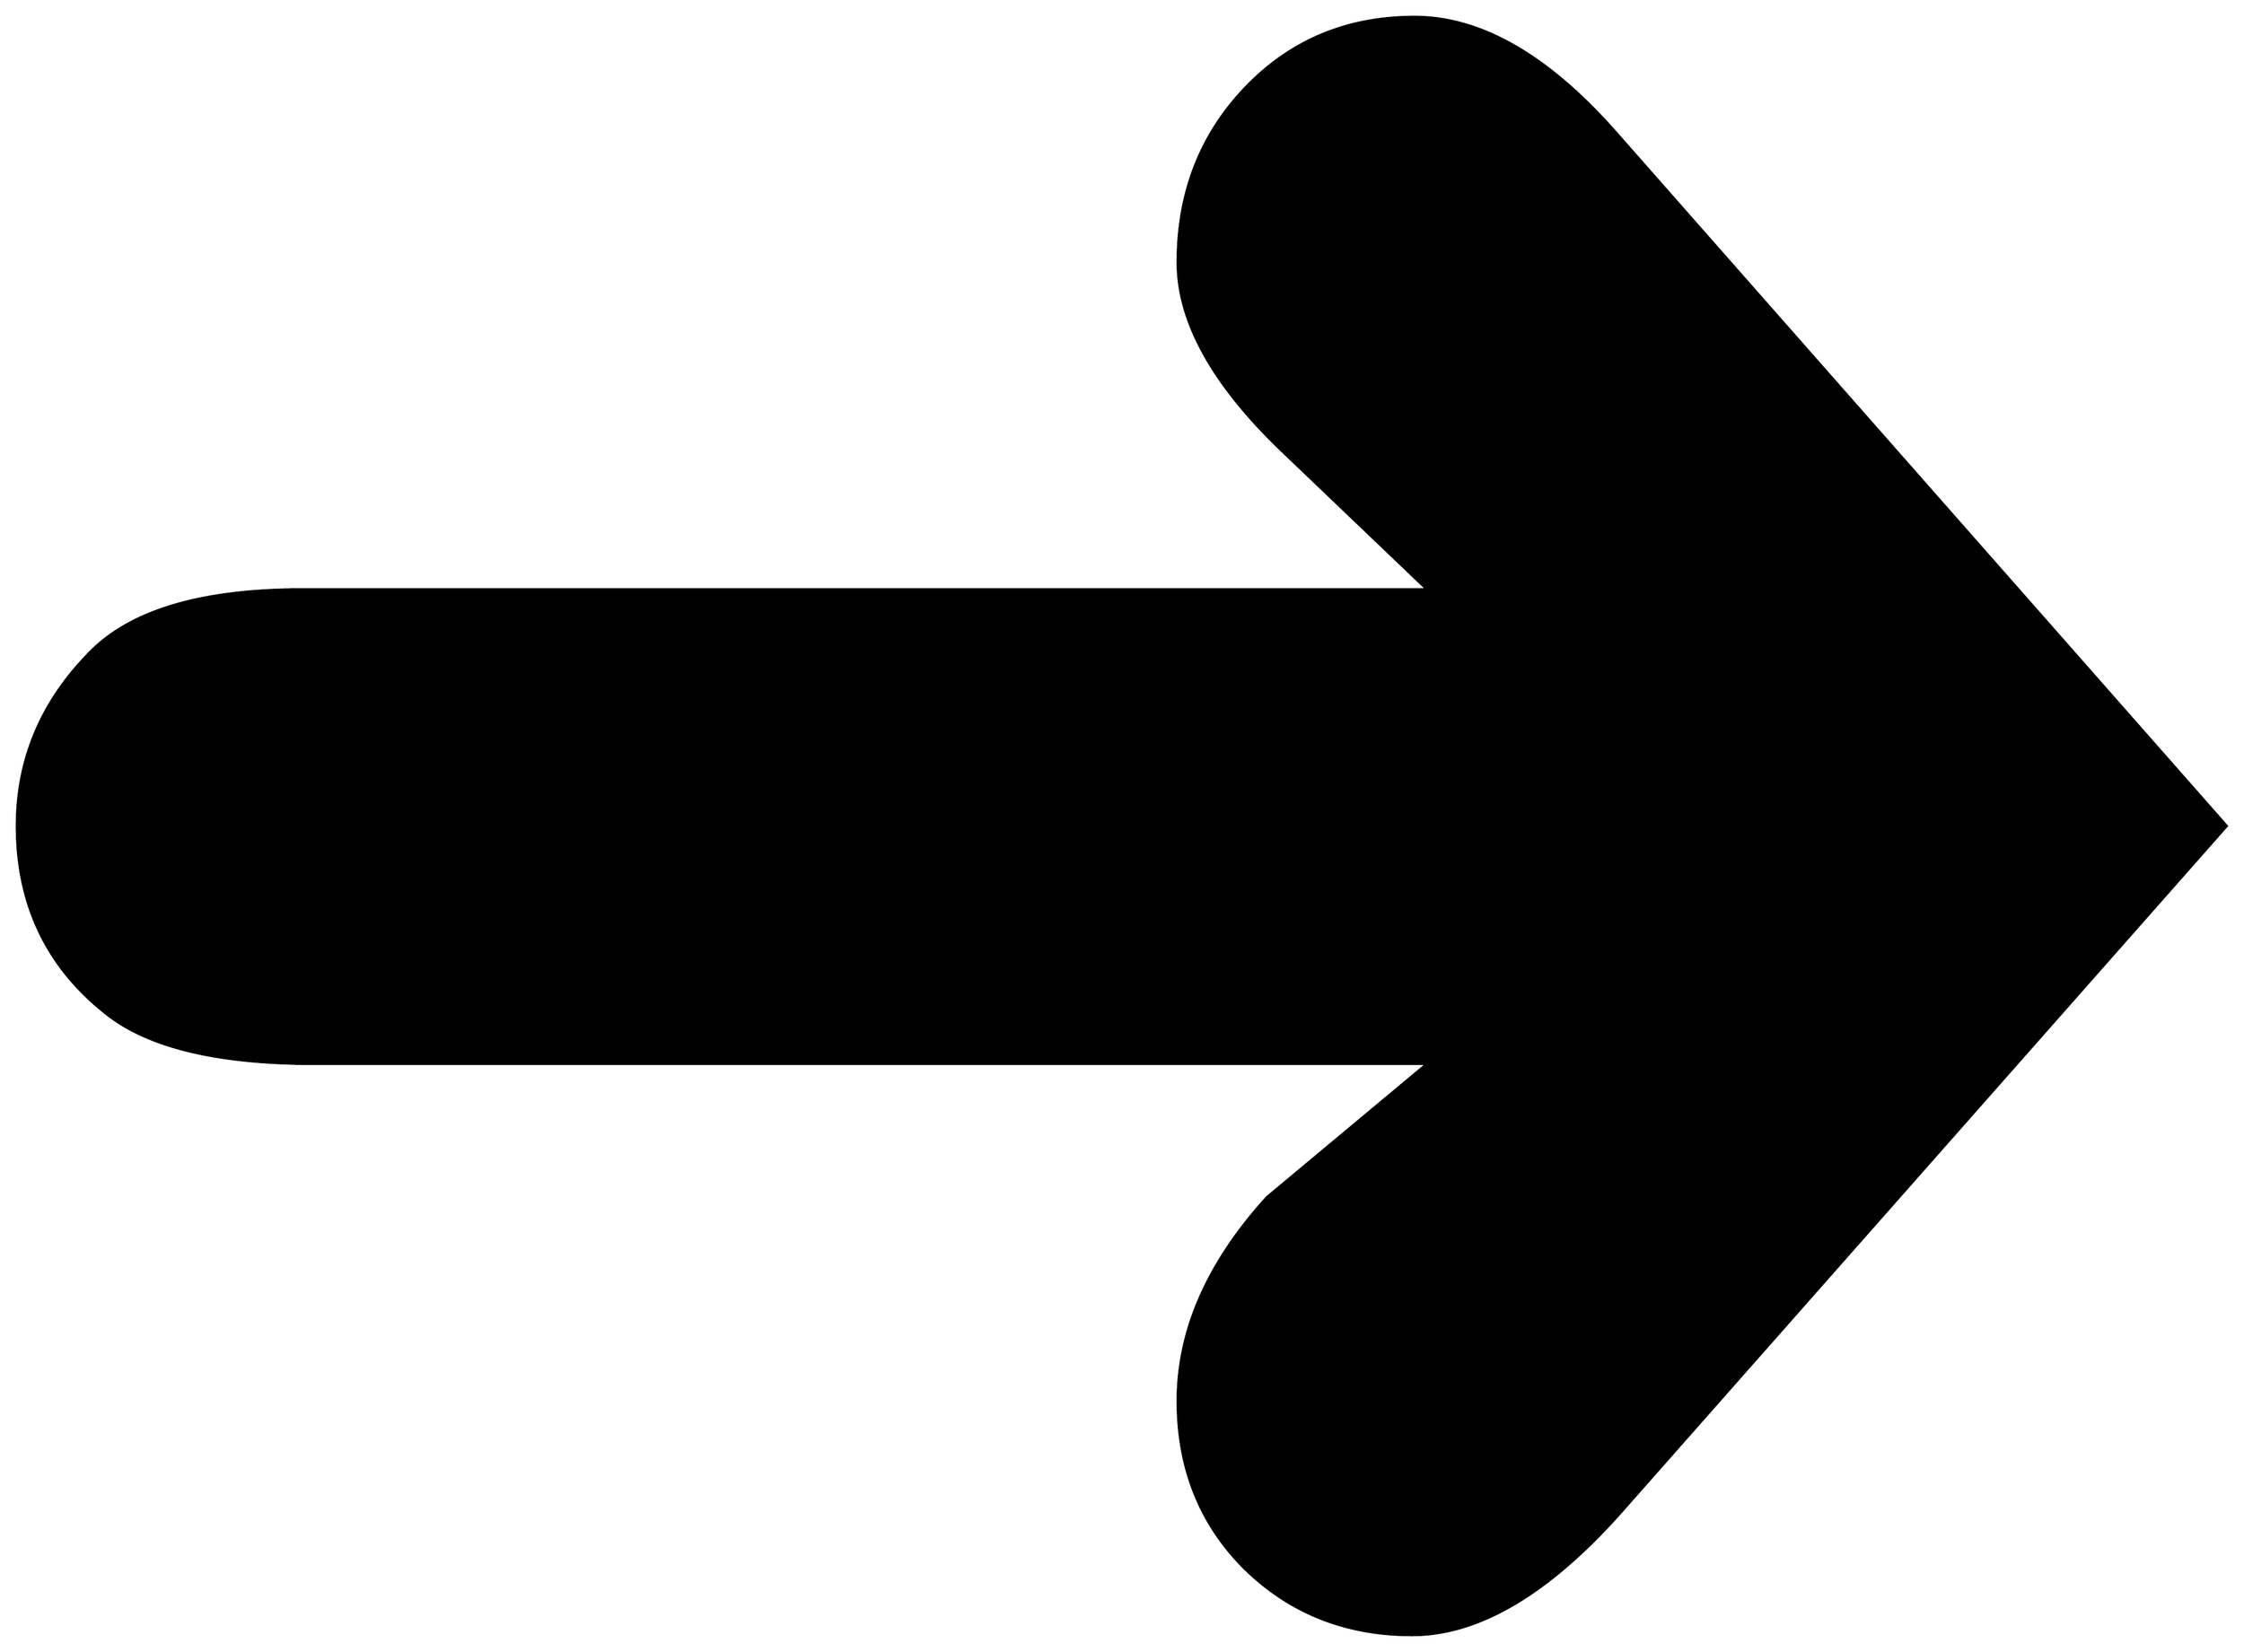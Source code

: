 


\begin{tikzpicture}[y=0.80pt, x=0.80pt, yscale=-1.0, xscale=1.0, inner sep=0pt, outer sep=0pt]
\begin{scope}[shift={(100.0,1833.0)},nonzero rule]
  \path[draw=.,fill=.,line width=1.600pt] (1855.0,-709.0) --
    (1376.0,-166.0) .. controls (1317.333,-99.333) and
    (1261.333,-66.0) .. (1208.0,-66.0) .. controls (1155.333,-66.0)
    and (1111.0,-83.667) .. (1075.0,-119.0) .. controls
    (1039.667,-154.333) and (1022.0,-198.667) .. (1022.0,-252.0) ..
    controls (1022.0,-308.0) and (1045.667,-362.0) ..
    (1093.0,-414.0) -- (1220.0,-520.0) -- (336.0,-520.0) ..
    controls (260.0,-520.0) and (205.333,-533.0) .. (172.0,-559.0)
    .. controls (124.0,-596.333) and (100.0,-646.333) ..
    (100.0,-709.0) .. controls (100.0,-762.333) and (119.667,-808.667)
    .. (159.0,-848.0) .. controls (191.667,-880.667) and
    (247.667,-897.0) .. (327.0,-897.0) -- (1220.0,-897.0) --
    (1106.0,-1006.0) .. controls (1050.0,-1059.333) and
    (1022.0,-1109.667) .. (1022.0,-1157.0) .. controls
    (1022.0,-1211.667) and (1039.667,-1257.667) .. (1075.0,-1295.0) ..
    controls (1111.0,-1333.0) and (1156.0,-1352.0) ..
    (1210.0,-1352.0) .. controls (1262.667,-1352.0) and
    (1316.0,-1321.333) .. (1370.0,-1260.0) -- (1855.0,-709.0) --
    cycle;
\end{scope}

\end{tikzpicture}

